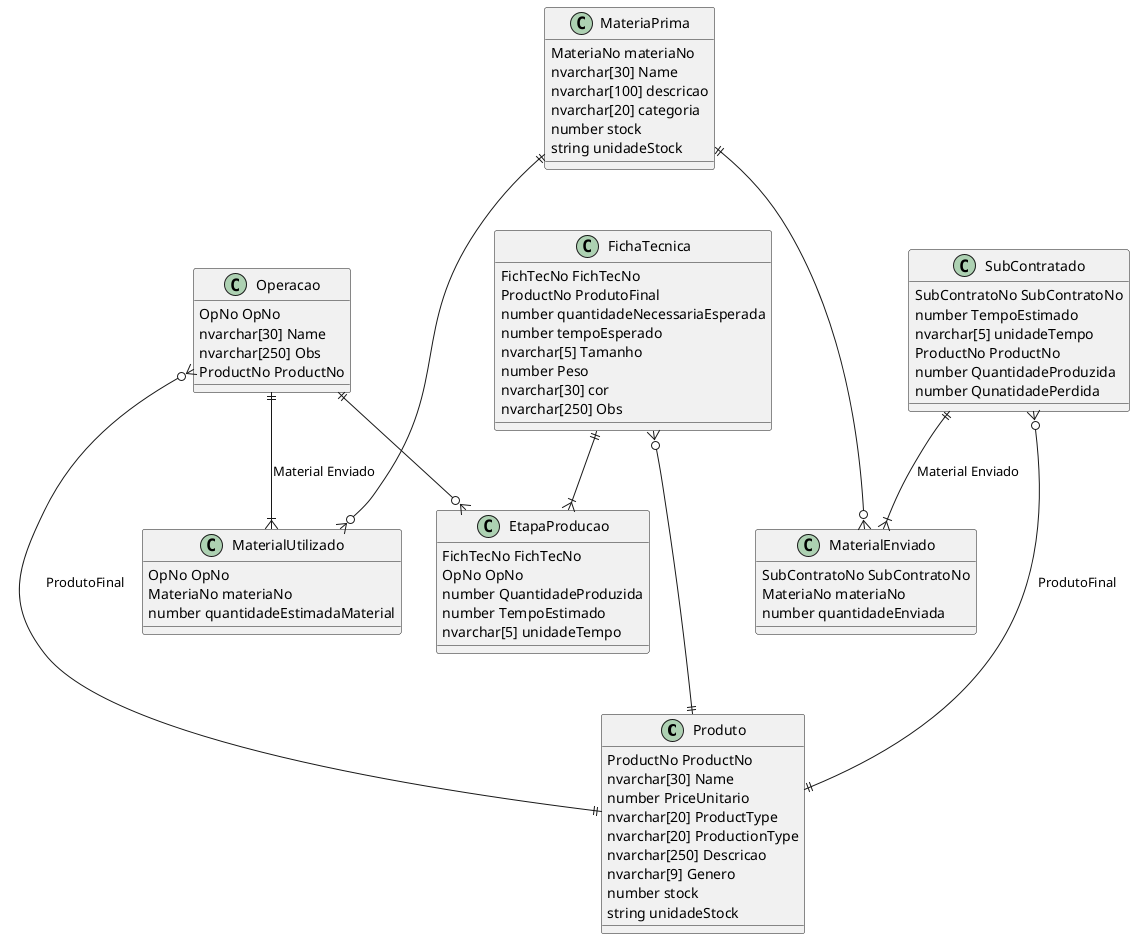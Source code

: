 @startuml Normalizacao

class Produto {
    ProductNo ProductNo
    nvarchar[30] Name 
    number PriceUnitario 
    nvarchar[20] ProductType
    nvarchar[20] ProductionType
    nvarchar[250] Descricao
    nvarchar[9] Genero
    number stock 
    string unidadeStock
}

class MateriaPrima {
    MateriaNo materiaNo
    nvarchar[30] Name 
    nvarchar[100] descricao
    nvarchar[20] categoria
    number stock 
    string unidadeStock
}

class Operacao {
    OpNo OpNo
    nvarchar[30] Name 
    nvarchar[250] Obs
    ProductNo ProductNo 
}

class MaterialUtilizado {
    OpNo OpNo 
    MateriaNo materiaNo
    number quantidadeEstimadaMaterial
}

class SubContratado {
    SubContratoNo SubContratoNo
    number TempoEstimado 
    nvarchar[5] unidadeTempo
    ProductNo ProductNo 
    number QuantidadeProduzida
    number QunatidadePerdida  
}

class MaterialEnviado {
    SubContratoNo SubContratoNo 
    MateriaNo materiaNo
    number quantidadeEnviada
}

class FichaTecnica {
    FichTecNo FichTecNo
    ProductNo ProdutoFinal
    number quantidadeNecessariaEsperada
    number tempoEsperado
    nvarchar[5] Tamanho
    number Peso
    nvarchar[30] cor
    nvarchar[250] Obs
}

class EtapaProducao {
    FichTecNo FichTecNo
    OpNo OpNo
    number QuantidadeProduzida  
    number TempoEstimado 
    nvarchar[5] unidadeTempo
}

/'
Relacionamento da FichaTecnica
'/
FichaTecnica }o---|| Produto
FichaTecnica ||--|{ EtapaProducao
Operacao ||--o{ EtapaProducao

/'
Relacionamento Operacao
'/
Operacao }o---|| Produto: ProdutoFinal
Operacao ||--|{ MaterialUtilizado: Material Enviado
MateriaPrima ||---o{ MaterialUtilizado

/'Relacionamento SubContrato'/
SubContratado }o---|| Produto: ProdutoFinal
SubContratado ||--|{ MaterialEnviado: Material Enviado
MateriaPrima ||---o{ MaterialEnviado

@end